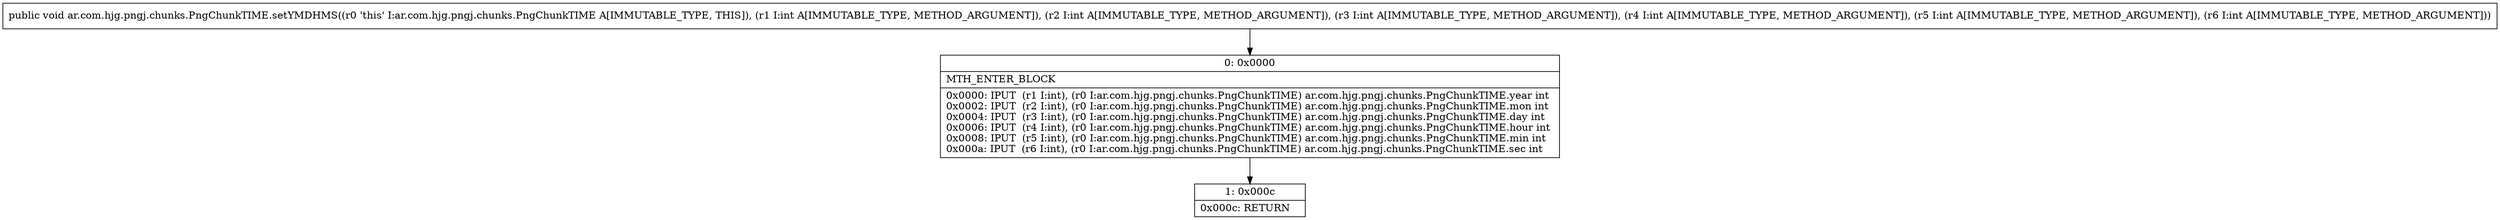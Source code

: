 digraph "CFG forar.com.hjg.pngj.chunks.PngChunkTIME.setYMDHMS(IIIIII)V" {
Node_0 [shape=record,label="{0\:\ 0x0000|MTH_ENTER_BLOCK\l|0x0000: IPUT  (r1 I:int), (r0 I:ar.com.hjg.pngj.chunks.PngChunkTIME) ar.com.hjg.pngj.chunks.PngChunkTIME.year int \l0x0002: IPUT  (r2 I:int), (r0 I:ar.com.hjg.pngj.chunks.PngChunkTIME) ar.com.hjg.pngj.chunks.PngChunkTIME.mon int \l0x0004: IPUT  (r3 I:int), (r0 I:ar.com.hjg.pngj.chunks.PngChunkTIME) ar.com.hjg.pngj.chunks.PngChunkTIME.day int \l0x0006: IPUT  (r4 I:int), (r0 I:ar.com.hjg.pngj.chunks.PngChunkTIME) ar.com.hjg.pngj.chunks.PngChunkTIME.hour int \l0x0008: IPUT  (r5 I:int), (r0 I:ar.com.hjg.pngj.chunks.PngChunkTIME) ar.com.hjg.pngj.chunks.PngChunkTIME.min int \l0x000a: IPUT  (r6 I:int), (r0 I:ar.com.hjg.pngj.chunks.PngChunkTIME) ar.com.hjg.pngj.chunks.PngChunkTIME.sec int \l}"];
Node_1 [shape=record,label="{1\:\ 0x000c|0x000c: RETURN   \l}"];
MethodNode[shape=record,label="{public void ar.com.hjg.pngj.chunks.PngChunkTIME.setYMDHMS((r0 'this' I:ar.com.hjg.pngj.chunks.PngChunkTIME A[IMMUTABLE_TYPE, THIS]), (r1 I:int A[IMMUTABLE_TYPE, METHOD_ARGUMENT]), (r2 I:int A[IMMUTABLE_TYPE, METHOD_ARGUMENT]), (r3 I:int A[IMMUTABLE_TYPE, METHOD_ARGUMENT]), (r4 I:int A[IMMUTABLE_TYPE, METHOD_ARGUMENT]), (r5 I:int A[IMMUTABLE_TYPE, METHOD_ARGUMENT]), (r6 I:int A[IMMUTABLE_TYPE, METHOD_ARGUMENT])) }"];
MethodNode -> Node_0;
Node_0 -> Node_1;
}


